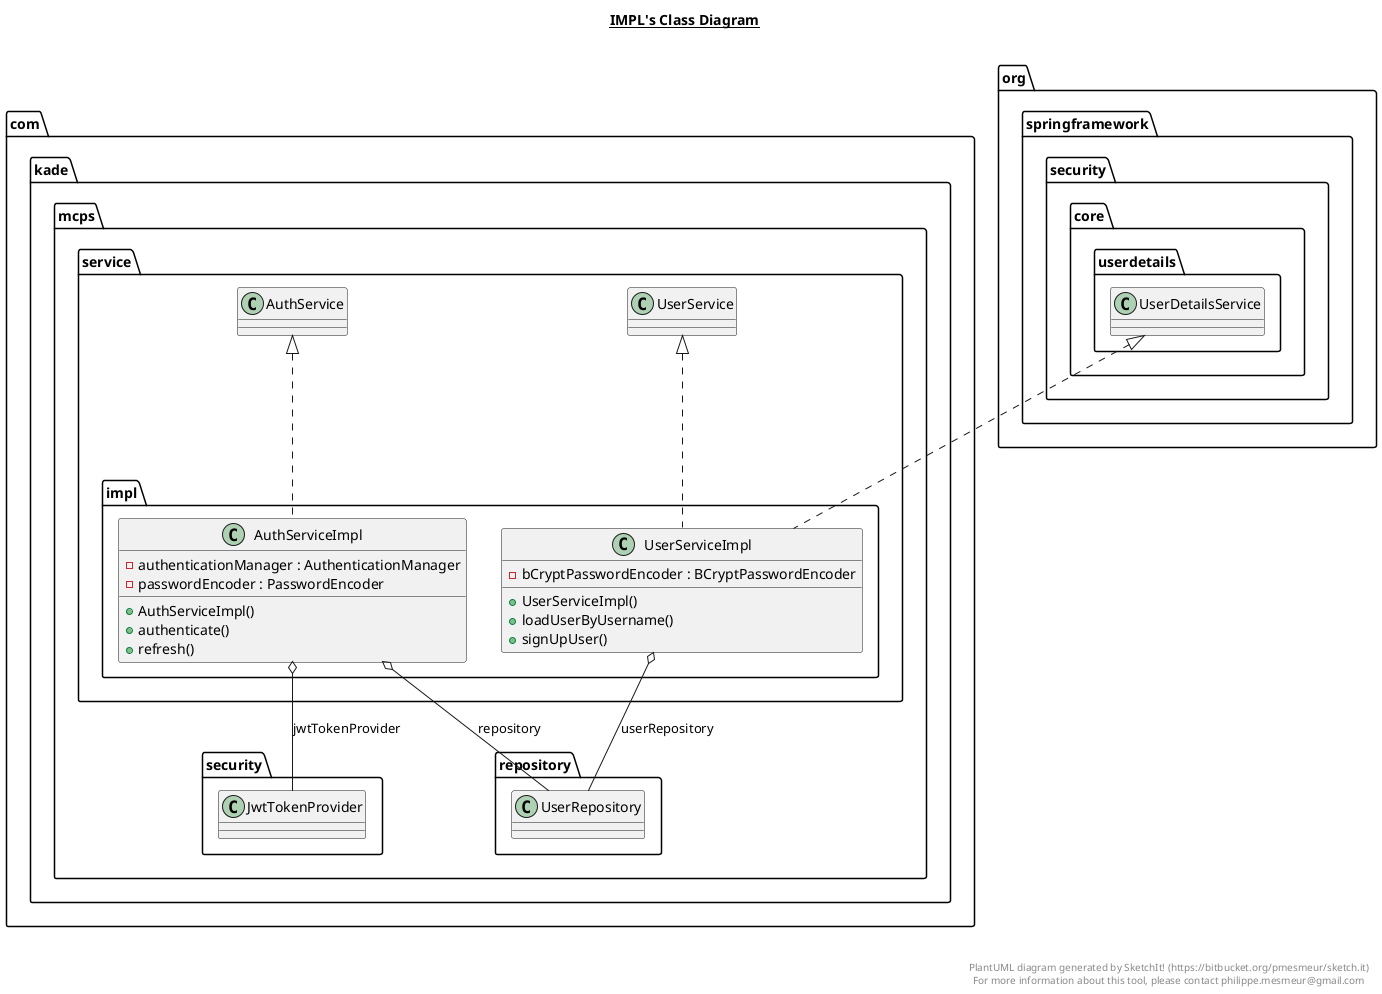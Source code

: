 @startuml

title __IMPL's Class Diagram__\n

  namespace com.kade.mcps {
    namespace service {
      namespace impl {
        class com.kade.mcps.service.impl.AuthServiceImpl {
            - authenticationManager : AuthenticationManager
            - passwordEncoder : PasswordEncoder
            + AuthServiceImpl()
            + authenticate()
            + refresh()
        }
      }
    }
  }
  

  namespace com.kade.mcps {
    namespace service {
      namespace impl {
        class com.kade.mcps.service.impl.UserServiceImpl {
            - bCryptPasswordEncoder : BCryptPasswordEncoder
            + UserServiceImpl()
            + loadUserByUsername()
            + signUpUser()
        }
      }
    }
  }
  

  com.kade.mcps.service.impl.AuthServiceImpl .up.|> com.kade.mcps.service.AuthService
  com.kade.mcps.service.impl.AuthServiceImpl o-- com.kade.mcps.security.JwtTokenProvider : jwtTokenProvider
  com.kade.mcps.service.impl.AuthServiceImpl o-- com.kade.mcps.repository.UserRepository : repository
  com.kade.mcps.service.impl.UserServiceImpl .up.|> com.kade.mcps.service.UserService
  com.kade.mcps.service.impl.UserServiceImpl .up.|> org.springframework.security.core.userdetails.UserDetailsService
  com.kade.mcps.service.impl.UserServiceImpl o-- com.kade.mcps.repository.UserRepository : userRepository


right footer


PlantUML diagram generated by SketchIt! (https://bitbucket.org/pmesmeur/sketch.it)
For more information about this tool, please contact philippe.mesmeur@gmail.com
endfooter

@enduml
